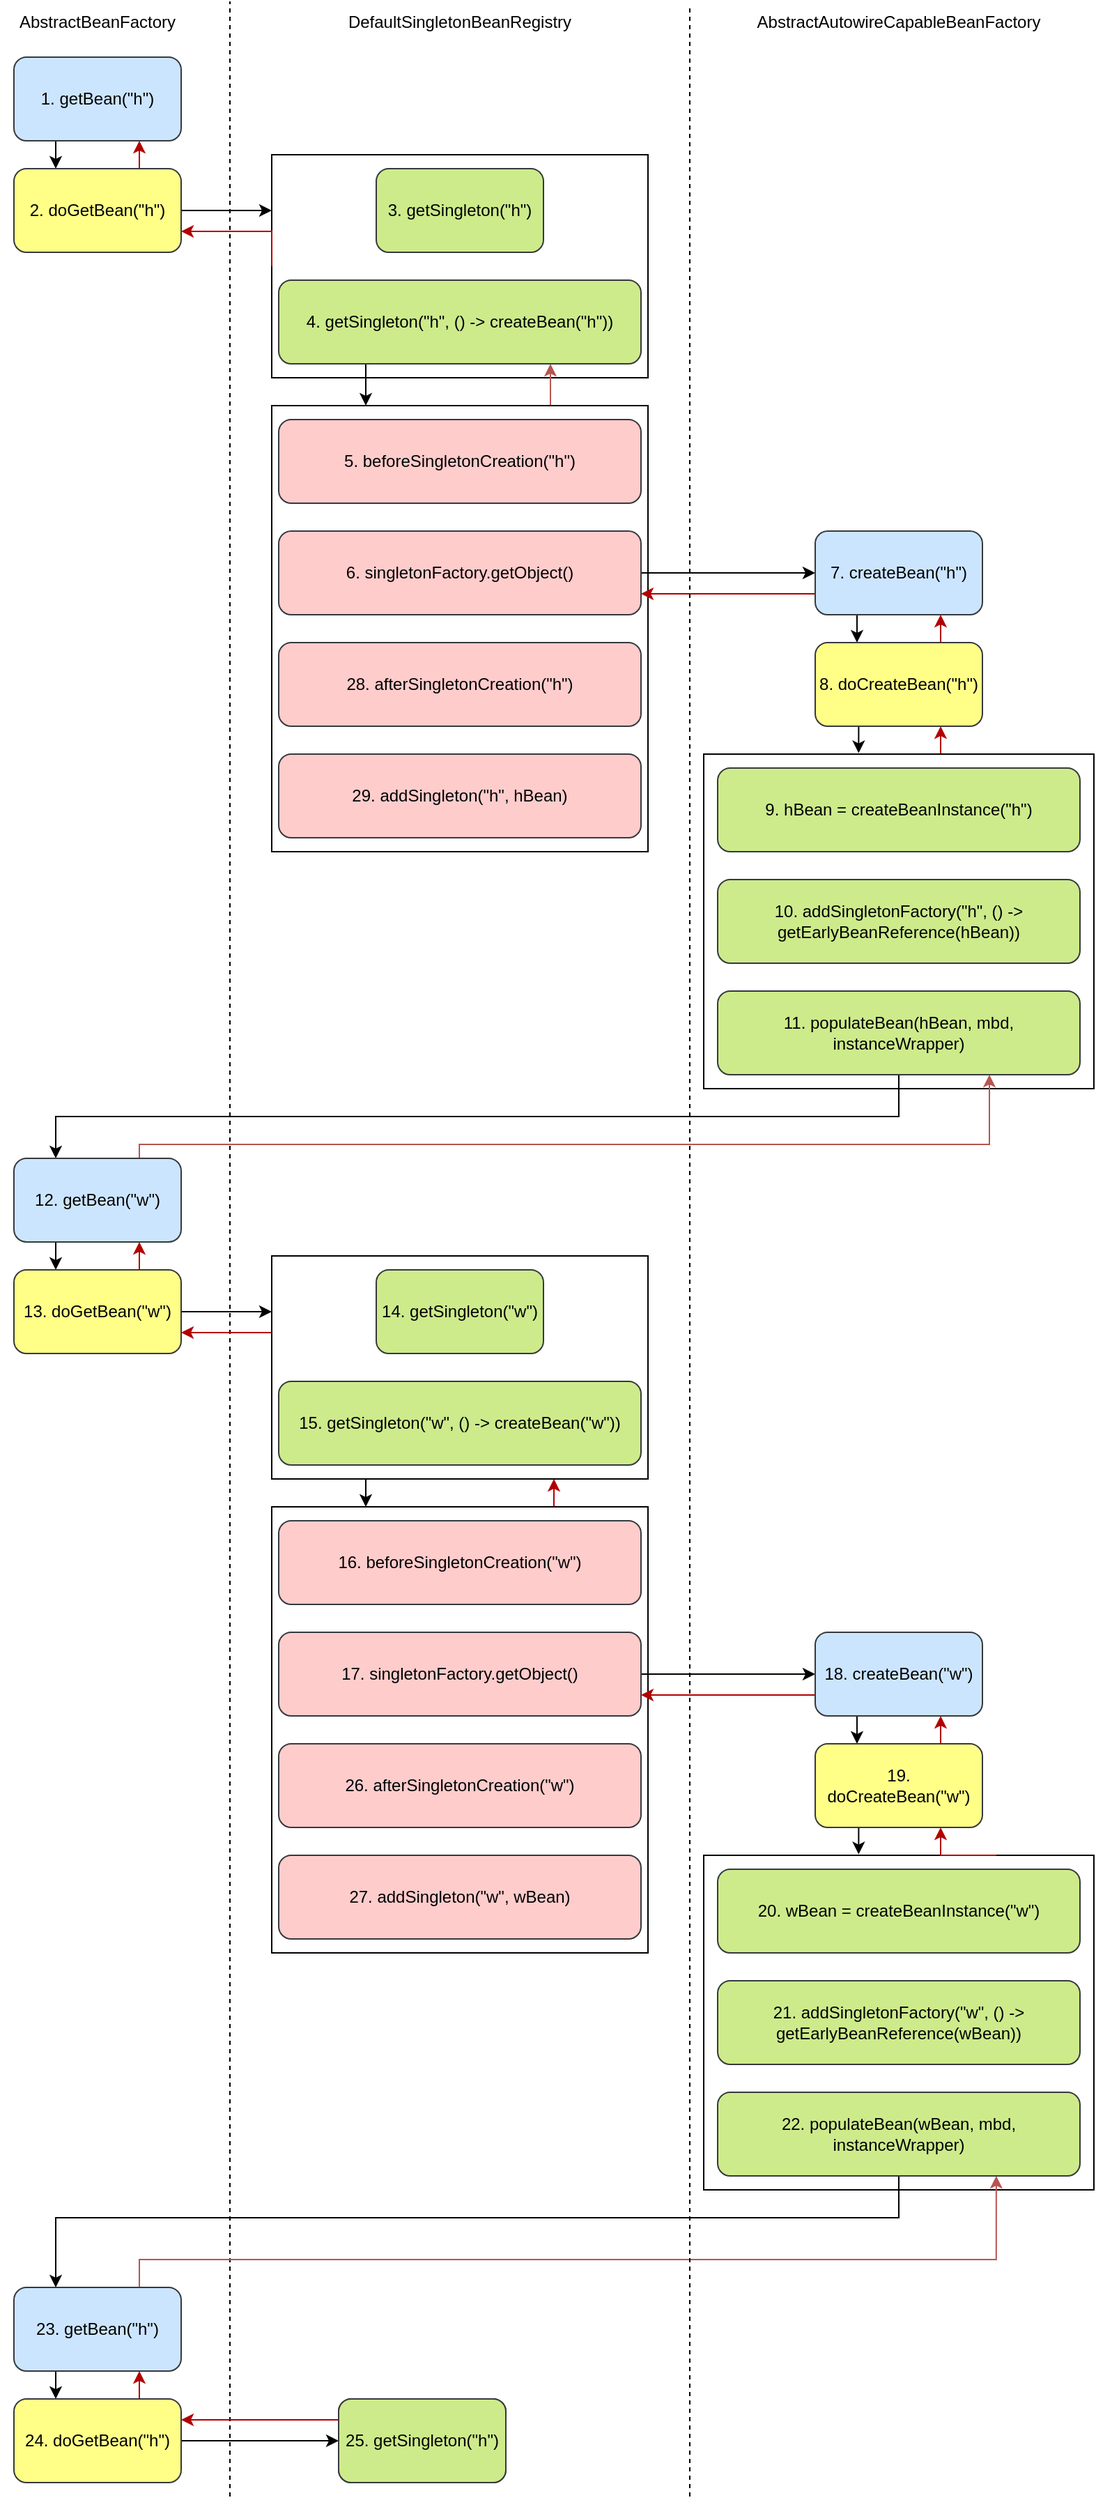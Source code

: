 <mxfile version="20.8.16" type="device"><diagram id="C5RBs43oDa-KdzZeNtuy" name="Page-1"><mxGraphModel dx="-407" dy="734" grid="1" gridSize="10" guides="1" tooltips="1" connect="1" arrows="1" fold="1" page="1" pageScale="1" pageWidth="827" pageHeight="1169" math="0" shadow="0"><root><mxCell id="WIyWlLk6GJQsqaUBKTNV-0"/><mxCell id="WIyWlLk6GJQsqaUBKTNV-1" parent="WIyWlLk6GJQsqaUBKTNV-0"/><mxCell id="UydJHxSUUOSNu5GmTUki-219" value="" style="rounded=0;whiteSpace=wrap;html=1;strokeColor=default;fontFamily=Helvetica;fontSize=12;fontColor=default;fillColor=default;" vertex="1" parent="WIyWlLk6GJQsqaUBKTNV-1"><mxGeometry x="2410" y="1400" width="280" height="240" as="geometry"/></mxCell><mxCell id="UydJHxSUUOSNu5GmTUki-200" value="" style="rounded=0;whiteSpace=wrap;html=1;strokeColor=default;fontFamily=Helvetica;fontSize=12;fontColor=default;fillColor=default;" vertex="1" parent="WIyWlLk6GJQsqaUBKTNV-1"><mxGeometry x="2100" y="180" width="270" height="160" as="geometry"/></mxCell><mxCell id="UydJHxSUUOSNu5GmTUki-255" style="edgeStyle=orthogonalEdgeStyle;shape=connector;rounded=0;orthogonalLoop=1;jettySize=auto;html=1;exitX=0.75;exitY=0;exitDx=0;exitDy=0;entryX=0.75;entryY=1;entryDx=0;entryDy=0;labelBackgroundColor=default;strokeColor=#B20000;fontFamily=Helvetica;fontSize=12;fontColor=default;endArrow=classic;fillColor=#e51400;" edge="1" parent="WIyWlLk6GJQsqaUBKTNV-1" source="UydJHxSUUOSNu5GmTUki-216" target="UydJHxSUUOSNu5GmTUki-87"><mxGeometry relative="1" as="geometry"><Array as="points"><mxPoint x="2580" y="610"/></Array></mxGeometry></mxCell><mxCell id="UydJHxSUUOSNu5GmTUki-216" value="" style="rounded=0;whiteSpace=wrap;html=1;strokeColor=default;fontFamily=Helvetica;fontSize=12;fontColor=default;fillColor=default;" vertex="1" parent="WIyWlLk6GJQsqaUBKTNV-1"><mxGeometry x="2410" y="610" width="280" height="240" as="geometry"/></mxCell><mxCell id="UydJHxSUUOSNu5GmTUki-277" style="edgeStyle=orthogonalEdgeStyle;shape=connector;rounded=0;orthogonalLoop=1;jettySize=auto;html=1;exitX=0.75;exitY=0;exitDx=0;exitDy=0;entryX=0.75;entryY=1;entryDx=0;entryDy=0;labelBackgroundColor=default;strokeColor=#b85450;fontFamily=Helvetica;fontSize=12;fontColor=default;endArrow=classic;fillColor=#f8cecc;" edge="1" parent="WIyWlLk6GJQsqaUBKTNV-1" source="UydJHxSUUOSNu5GmTUki-203" target="UydJHxSUUOSNu5GmTUki-83"><mxGeometry relative="1" as="geometry"/></mxCell><mxCell id="UydJHxSUUOSNu5GmTUki-203" value="" style="rounded=0;whiteSpace=wrap;html=1;strokeColor=default;fontFamily=Helvetica;fontSize=12;fontColor=default;fillColor=default;" vertex="1" parent="WIyWlLk6GJQsqaUBKTNV-1"><mxGeometry x="2100" y="360" width="270" height="320" as="geometry"/></mxCell><mxCell id="UydJHxSUUOSNu5GmTUki-259" style="edgeStyle=orthogonalEdgeStyle;shape=connector;rounded=0;orthogonalLoop=1;jettySize=auto;html=1;exitX=0;exitY=0.5;exitDx=0;exitDy=0;entryX=1;entryY=0.75;entryDx=0;entryDy=0;labelBackgroundColor=default;strokeColor=#B20000;fontFamily=Helvetica;fontSize=12;fontColor=default;endArrow=classic;fillColor=#e51400;" edge="1" parent="WIyWlLk6GJQsqaUBKTNV-1" source="UydJHxSUUOSNu5GmTUki-200" target="UydJHxSUUOSNu5GmTUki-81"><mxGeometry relative="1" as="geometry"><Array as="points"><mxPoint x="2100" y="235"/></Array></mxGeometry></mxCell><mxCell id="UydJHxSUUOSNu5GmTUki-74" value="AbstractBeanFactory" style="text;html=1;strokeColor=none;fillColor=none;align=center;verticalAlign=middle;whiteSpace=wrap;rounded=0;fontSize=12;fontFamily=Helvetica;fontColor=default;" vertex="1" parent="WIyWlLk6GJQsqaUBKTNV-1"><mxGeometry x="1905" y="70" width="140" height="30" as="geometry"/></mxCell><mxCell id="UydJHxSUUOSNu5GmTUki-75" value="DefaultSingletonBeanRegistry" style="text;html=1;strokeColor=none;fillColor=none;align=center;verticalAlign=middle;whiteSpace=wrap;rounded=0;fontSize=12;fontFamily=Helvetica;fontColor=default;" vertex="1" parent="WIyWlLk6GJQsqaUBKTNV-1"><mxGeometry x="2130" y="70" width="210" height="30" as="geometry"/></mxCell><mxCell id="UydJHxSUUOSNu5GmTUki-77" value="AbstractAutowireCapableBeanFactory" style="text;html=1;strokeColor=none;fillColor=none;align=center;verticalAlign=middle;whiteSpace=wrap;rounded=0;fontSize=12;fontFamily=Helvetica;fontColor=default;" vertex="1" parent="WIyWlLk6GJQsqaUBKTNV-1"><mxGeometry x="2445" y="70" width="210" height="30" as="geometry"/></mxCell><mxCell id="UydJHxSUUOSNu5GmTUki-204" style="edgeStyle=orthogonalEdgeStyle;rounded=0;orthogonalLoop=1;jettySize=auto;html=1;exitX=0.25;exitY=1;exitDx=0;exitDy=0;entryX=0.25;entryY=0;entryDx=0;entryDy=0;fontFamily=Helvetica;fontSize=12;fontColor=default;" edge="1" parent="WIyWlLk6GJQsqaUBKTNV-1" source="UydJHxSUUOSNu5GmTUki-79" target="UydJHxSUUOSNu5GmTUki-81"><mxGeometry relative="1" as="geometry"/></mxCell><mxCell id="UydJHxSUUOSNu5GmTUki-79" value="1. getBean(&quot;h&quot;)" style="rounded=1;whiteSpace=wrap;html=1;strokeColor=#36393d;fontFamily=Helvetica;fontSize=12;fillColor=#cce5ff;" vertex="1" parent="WIyWlLk6GJQsqaUBKTNV-1"><mxGeometry x="1915" y="110" width="120" height="60" as="geometry"/></mxCell><mxCell id="UydJHxSUUOSNu5GmTUki-207" style="edgeStyle=orthogonalEdgeStyle;rounded=0;orthogonalLoop=1;jettySize=auto;html=1;exitX=1;exitY=0.5;exitDx=0;exitDy=0;entryX=0;entryY=0.25;entryDx=0;entryDy=0;fontFamily=Helvetica;fontSize=12;fontColor=default;" edge="1" parent="WIyWlLk6GJQsqaUBKTNV-1" source="UydJHxSUUOSNu5GmTUki-81" target="UydJHxSUUOSNu5GmTUki-200"><mxGeometry relative="1" as="geometry"/></mxCell><mxCell id="UydJHxSUUOSNu5GmTUki-260" style="edgeStyle=orthogonalEdgeStyle;shape=connector;rounded=0;orthogonalLoop=1;jettySize=auto;html=1;exitX=0.75;exitY=0;exitDx=0;exitDy=0;entryX=0.75;entryY=1;entryDx=0;entryDy=0;labelBackgroundColor=default;strokeColor=#B20000;fontFamily=Helvetica;fontSize=12;fontColor=default;endArrow=classic;fillColor=#e51400;" edge="1" parent="WIyWlLk6GJQsqaUBKTNV-1" source="UydJHxSUUOSNu5GmTUki-81" target="UydJHxSUUOSNu5GmTUki-79"><mxGeometry relative="1" as="geometry"/></mxCell><mxCell id="UydJHxSUUOSNu5GmTUki-81" value="2. doGetBean(&quot;h&quot;)" style="rounded=1;whiteSpace=wrap;html=1;strokeColor=#36393d;fontFamily=Helvetica;fontSize=12;fillColor=#ffff88;" vertex="1" parent="WIyWlLk6GJQsqaUBKTNV-1"><mxGeometry x="1915" y="190" width="120" height="60" as="geometry"/></mxCell><mxCell id="UydJHxSUUOSNu5GmTUki-82" value="3. getSingleton(&quot;h&quot;)" style="whiteSpace=wrap;html=1;rounded=1;strokeColor=#36393d;fontFamily=Helvetica;fontSize=12;fillColor=#cdeb8b;" vertex="1" parent="WIyWlLk6GJQsqaUBKTNV-1"><mxGeometry x="2175" y="190" width="120" height="60" as="geometry"/></mxCell><mxCell id="UydJHxSUUOSNu5GmTUki-276" style="edgeStyle=orthogonalEdgeStyle;shape=connector;rounded=0;orthogonalLoop=1;jettySize=auto;html=1;exitX=0.25;exitY=1;exitDx=0;exitDy=0;entryX=0.25;entryY=0;entryDx=0;entryDy=0;labelBackgroundColor=default;strokeColor=#000000;fontFamily=Helvetica;fontSize=12;fontColor=default;endArrow=classic;fillColor=#e51400;" edge="1" parent="WIyWlLk6GJQsqaUBKTNV-1" source="UydJHxSUUOSNu5GmTUki-83" target="UydJHxSUUOSNu5GmTUki-203"><mxGeometry relative="1" as="geometry"/></mxCell><mxCell id="UydJHxSUUOSNu5GmTUki-83" value="4. getSingleton(&quot;h&quot;, () -&amp;gt; createBean(&quot;h&quot;))" style="rounded=1;whiteSpace=wrap;html=1;strokeColor=#36393d;fontFamily=Helvetica;fontSize=12;fillColor=#cdeb8b;" vertex="1" parent="WIyWlLk6GJQsqaUBKTNV-1"><mxGeometry x="2105" y="270" width="260" height="60" as="geometry"/></mxCell><mxCell id="UydJHxSUUOSNu5GmTUki-84" value="5. beforeSingletonCreation(&quot;h&quot;)" style="rounded=1;whiteSpace=wrap;html=1;strokeColor=#36393d;fontFamily=Helvetica;fontSize=12;fillColor=#ffcccc;" vertex="1" parent="WIyWlLk6GJQsqaUBKTNV-1"><mxGeometry x="2105" y="370" width="260" height="60" as="geometry"/></mxCell><mxCell id="UydJHxSUUOSNu5GmTUki-214" style="edgeStyle=orthogonalEdgeStyle;rounded=0;orthogonalLoop=1;jettySize=auto;html=1;exitX=1;exitY=0.5;exitDx=0;exitDy=0;entryX=0;entryY=0.5;entryDx=0;entryDy=0;fontFamily=Helvetica;fontSize=12;fontColor=default;" edge="1" parent="WIyWlLk6GJQsqaUBKTNV-1" source="UydJHxSUUOSNu5GmTUki-85" target="UydJHxSUUOSNu5GmTUki-86"><mxGeometry relative="1" as="geometry"/></mxCell><mxCell id="UydJHxSUUOSNu5GmTUki-85" value="6. singletonFactory.getObject()" style="rounded=1;whiteSpace=wrap;html=1;strokeColor=#36393d;fontFamily=Helvetica;fontSize=12;fillColor=#ffcccc;" vertex="1" parent="WIyWlLk6GJQsqaUBKTNV-1"><mxGeometry x="2105" y="450" width="260" height="60" as="geometry"/></mxCell><mxCell id="UydJHxSUUOSNu5GmTUki-215" style="edgeStyle=orthogonalEdgeStyle;rounded=0;orthogonalLoop=1;jettySize=auto;html=1;exitX=0.25;exitY=1;exitDx=0;exitDy=0;entryX=0.25;entryY=0;entryDx=0;entryDy=0;fontFamily=Helvetica;fontSize=12;fontColor=default;" edge="1" parent="WIyWlLk6GJQsqaUBKTNV-1" source="UydJHxSUUOSNu5GmTUki-86" target="UydJHxSUUOSNu5GmTUki-87"><mxGeometry relative="1" as="geometry"/></mxCell><mxCell id="UydJHxSUUOSNu5GmTUki-257" style="edgeStyle=orthogonalEdgeStyle;shape=connector;rounded=0;orthogonalLoop=1;jettySize=auto;html=1;exitX=0;exitY=0.75;exitDx=0;exitDy=0;entryX=1;entryY=0.75;entryDx=0;entryDy=0;labelBackgroundColor=default;strokeColor=#B20000;fontFamily=Helvetica;fontSize=12;fontColor=default;endArrow=classic;fillColor=#e51400;" edge="1" parent="WIyWlLk6GJQsqaUBKTNV-1" source="UydJHxSUUOSNu5GmTUki-86" target="UydJHxSUUOSNu5GmTUki-85"><mxGeometry relative="1" as="geometry"/></mxCell><mxCell id="UydJHxSUUOSNu5GmTUki-86" value="7. createBean(&quot;h&quot;)" style="rounded=1;whiteSpace=wrap;html=1;strokeColor=#36393d;fontFamily=Helvetica;fontSize=12;fillColor=#cce5ff;" vertex="1" parent="WIyWlLk6GJQsqaUBKTNV-1"><mxGeometry x="2490" y="450" width="120" height="60" as="geometry"/></mxCell><mxCell id="UydJHxSUUOSNu5GmTUki-217" style="edgeStyle=orthogonalEdgeStyle;rounded=0;orthogonalLoop=1;jettySize=auto;html=1;exitX=0.25;exitY=1;exitDx=0;exitDy=0;entryX=0.397;entryY=-0.003;entryDx=0;entryDy=0;entryPerimeter=0;fontFamily=Helvetica;fontSize=12;fontColor=default;" edge="1" parent="WIyWlLk6GJQsqaUBKTNV-1" source="UydJHxSUUOSNu5GmTUki-87" target="UydJHxSUUOSNu5GmTUki-216"><mxGeometry relative="1" as="geometry"/></mxCell><mxCell id="UydJHxSUUOSNu5GmTUki-256" style="edgeStyle=orthogonalEdgeStyle;shape=connector;rounded=0;orthogonalLoop=1;jettySize=auto;html=1;exitX=0.75;exitY=0;exitDx=0;exitDy=0;entryX=0.75;entryY=1;entryDx=0;entryDy=0;labelBackgroundColor=default;strokeColor=#B20000;fontFamily=Helvetica;fontSize=12;fontColor=default;endArrow=classic;fillColor=#e51400;" edge="1" parent="WIyWlLk6GJQsqaUBKTNV-1" source="UydJHxSUUOSNu5GmTUki-87" target="UydJHxSUUOSNu5GmTUki-86"><mxGeometry relative="1" as="geometry"/></mxCell><mxCell id="UydJHxSUUOSNu5GmTUki-87" value="8. doCreateBean(&quot;h&quot;)" style="rounded=1;whiteSpace=wrap;html=1;strokeColor=#36393d;fontFamily=Helvetica;fontSize=12;fillColor=#ffff88;" vertex="1" parent="WIyWlLk6GJQsqaUBKTNV-1"><mxGeometry x="2490" y="530" width="120" height="60" as="geometry"/></mxCell><mxCell id="UydJHxSUUOSNu5GmTUki-88" value="9.&amp;nbsp;hBean = createBeanInstance(&quot;h&quot;)" style="rounded=1;whiteSpace=wrap;html=1;strokeColor=#36393d;fontFamily=Helvetica;fontSize=12;fillColor=#cdeb8b;" vertex="1" parent="WIyWlLk6GJQsqaUBKTNV-1"><mxGeometry x="2420" y="620" width="260" height="60" as="geometry"/></mxCell><mxCell id="UydJHxSUUOSNu5GmTUki-89" value="10. addSingletonFactory(&quot;h&quot;, () -&amp;gt; getEarlyBeanReference(hBean))" style="rounded=1;whiteSpace=wrap;html=1;strokeColor=#36393d;fontFamily=Helvetica;fontSize=12;fillColor=#cdeb8b;" vertex="1" parent="WIyWlLk6GJQsqaUBKTNV-1"><mxGeometry x="2420" y="700" width="260" height="60" as="geometry"/></mxCell><mxCell id="UydJHxSUUOSNu5GmTUki-278" style="edgeStyle=orthogonalEdgeStyle;shape=connector;rounded=0;orthogonalLoop=1;jettySize=auto;html=1;exitX=0.5;exitY=1;exitDx=0;exitDy=0;entryX=0.25;entryY=0;entryDx=0;entryDy=0;labelBackgroundColor=default;strokeColor=#000000;fontFamily=Helvetica;fontSize=12;fontColor=default;endArrow=classic;fillColor=#e51400;" edge="1" parent="WIyWlLk6GJQsqaUBKTNV-1" source="UydJHxSUUOSNu5GmTUki-90" target="UydJHxSUUOSNu5GmTUki-224"><mxGeometry relative="1" as="geometry"/></mxCell><mxCell id="UydJHxSUUOSNu5GmTUki-90" value="11. populateBean(hBean, mbd, instanceWrapper)" style="rounded=1;whiteSpace=wrap;html=1;strokeColor=#36393d;fontFamily=Helvetica;fontSize=12;fillColor=#cdeb8b;" vertex="1" parent="WIyWlLk6GJQsqaUBKTNV-1"><mxGeometry x="2420" y="780" width="260" height="60" as="geometry"/></mxCell><mxCell id="UydJHxSUUOSNu5GmTUki-92" value="" style="endArrow=none;dashed=1;html=1;rounded=0;fontFamily=Helvetica;fontSize=12;fontColor=default;" edge="1" parent="WIyWlLk6GJQsqaUBKTNV-1"><mxGeometry width="50" height="50" relative="1" as="geometry"><mxPoint x="2070" y="1860" as="sourcePoint"/><mxPoint x="2070" y="70" as="targetPoint"/></mxGeometry></mxCell><mxCell id="UydJHxSUUOSNu5GmTUki-142" style="edgeStyle=orthogonalEdgeStyle;rounded=0;orthogonalLoop=1;jettySize=auto;html=1;exitX=0.5;exitY=1;exitDx=0;exitDy=0;entryX=0.5;entryY=0;entryDx=0;entryDy=0;fontFamily=Helvetica;fontSize=12;fontColor=default;" edge="1" parent="WIyWlLk6GJQsqaUBKTNV-1" target="UydJHxSUUOSNu5GmTUki-100"><mxGeometry relative="1" as="geometry"><mxPoint x="2830" y="170" as="sourcePoint"/></mxGeometry></mxCell><mxCell id="UydJHxSUUOSNu5GmTUki-149" style="edgeStyle=orthogonalEdgeStyle;rounded=0;orthogonalLoop=1;jettySize=auto;html=1;exitX=0.5;exitY=1;exitDx=0;exitDy=0;entryX=0.5;entryY=0;entryDx=0;entryDy=0;fontFamily=Helvetica;fontSize=12;fontColor=default;" edge="1" parent="WIyWlLk6GJQsqaUBKTNV-1" target="UydJHxSUUOSNu5GmTUki-106"><mxGeometry relative="1" as="geometry"><mxPoint x="3405" y="490" as="sourcePoint"/></mxGeometry></mxCell><mxCell id="UydJHxSUUOSNu5GmTUki-150" style="edgeStyle=orthogonalEdgeStyle;rounded=0;orthogonalLoop=1;jettySize=auto;html=1;exitX=0.5;exitY=1;exitDx=0;exitDy=0;entryX=0.5;entryY=0;entryDx=0;entryDy=0;fontFamily=Helvetica;fontSize=12;fontColor=default;" edge="1" parent="WIyWlLk6GJQsqaUBKTNV-1" target="UydJHxSUUOSNu5GmTUki-107"><mxGeometry relative="1" as="geometry"><mxPoint x="3405" y="570" as="sourcePoint"/></mxGeometry></mxCell><mxCell id="UydJHxSUUOSNu5GmTUki-151" style="edgeStyle=orthogonalEdgeStyle;rounded=0;orthogonalLoop=1;jettySize=auto;html=1;exitX=0.5;exitY=1;exitDx=0;exitDy=0;entryX=0.5;entryY=0;entryDx=0;entryDy=0;fontFamily=Helvetica;fontSize=12;fontColor=default;" edge="1" parent="WIyWlLk6GJQsqaUBKTNV-1" target="UydJHxSUUOSNu5GmTUki-108"><mxGeometry relative="1" as="geometry"><mxPoint x="3405" y="660" as="sourcePoint"/></mxGeometry></mxCell><mxCell id="UydJHxSUUOSNu5GmTUki-152" style="edgeStyle=orthogonalEdgeStyle;rounded=0;orthogonalLoop=1;jettySize=auto;html=1;exitX=0.5;exitY=1;exitDx=0;exitDy=0;entryX=0.5;entryY=0;entryDx=0;entryDy=0;fontFamily=Helvetica;fontSize=12;fontColor=default;" edge="1" parent="WIyWlLk6GJQsqaUBKTNV-1" target="UydJHxSUUOSNu5GmTUki-109"><mxGeometry relative="1" as="geometry"><mxPoint x="3405" y="740" as="sourcePoint"/></mxGeometry></mxCell><mxCell id="UydJHxSUUOSNu5GmTUki-271" style="edgeStyle=orthogonalEdgeStyle;shape=connector;rounded=0;orthogonalLoop=1;jettySize=auto;html=1;exitX=0.25;exitY=1;exitDx=0;exitDy=0;entryX=0.25;entryY=0;entryDx=0;entryDy=0;labelBackgroundColor=default;strokeColor=#000000;fontFamily=Helvetica;fontSize=12;fontColor=default;endArrow=classic;fillColor=#e51400;" edge="1" parent="WIyWlLk6GJQsqaUBKTNV-1" source="UydJHxSUUOSNu5GmTUki-116" target="UydJHxSUUOSNu5GmTUki-117"><mxGeometry relative="1" as="geometry"/></mxCell><mxCell id="UydJHxSUUOSNu5GmTUki-275" style="edgeStyle=orthogonalEdgeStyle;shape=connector;rounded=0;orthogonalLoop=1;jettySize=auto;html=1;exitX=0.75;exitY=0;exitDx=0;exitDy=0;entryX=0.769;entryY=1;entryDx=0;entryDy=0;labelBackgroundColor=default;strokeColor=#b85450;fontFamily=Helvetica;fontSize=12;fontColor=default;endArrow=classic;fillColor=#f8cecc;gradientColor=#ea6b66;entryPerimeter=0;" edge="1" parent="WIyWlLk6GJQsqaUBKTNV-1" source="UydJHxSUUOSNu5GmTUki-116" target="UydJHxSUUOSNu5GmTUki-238"><mxGeometry relative="1" as="geometry"><Array as="points"><mxPoint x="2005" y="1690"/><mxPoint x="2620" y="1690"/></Array></mxGeometry></mxCell><mxCell id="UydJHxSUUOSNu5GmTUki-116" value="23. getBean(&quot;h&quot;)" style="rounded=1;whiteSpace=wrap;html=1;strokeColor=#36393d;fontFamily=Helvetica;fontSize=12;fillColor=#cce5ff;" vertex="1" parent="WIyWlLk6GJQsqaUBKTNV-1"><mxGeometry x="1915" y="1710" width="120" height="60" as="geometry"/></mxCell><mxCell id="UydJHxSUUOSNu5GmTUki-155" style="edgeStyle=orthogonalEdgeStyle;rounded=0;orthogonalLoop=1;jettySize=auto;html=1;exitX=1;exitY=0.5;exitDx=0;exitDy=0;entryX=0;entryY=0.5;entryDx=0;entryDy=0;fontFamily=Helvetica;fontSize=12;fontColor=default;" edge="1" parent="WIyWlLk6GJQsqaUBKTNV-1" source="UydJHxSUUOSNu5GmTUki-117" target="UydJHxSUUOSNu5GmTUki-118"><mxGeometry relative="1" as="geometry"/></mxCell><mxCell id="UydJHxSUUOSNu5GmTUki-244" style="edgeStyle=orthogonalEdgeStyle;shape=connector;rounded=0;orthogonalLoop=1;jettySize=auto;html=1;exitX=0.75;exitY=0;exitDx=0;exitDy=0;entryX=0.75;entryY=1;entryDx=0;entryDy=0;labelBackgroundColor=default;strokeColor=#B20000;fontFamily=Helvetica;fontSize=12;fontColor=default;endArrow=classic;fillColor=#e51400;" edge="1" parent="WIyWlLk6GJQsqaUBKTNV-1" source="UydJHxSUUOSNu5GmTUki-117" target="UydJHxSUUOSNu5GmTUki-116"><mxGeometry relative="1" as="geometry"/></mxCell><mxCell id="UydJHxSUUOSNu5GmTUki-117" value="24. doGetBean(&quot;h&quot;)" style="rounded=1;whiteSpace=wrap;html=1;strokeColor=#36393d;fontFamily=Helvetica;fontSize=12;fillColor=#ffff88;" vertex="1" parent="WIyWlLk6GJQsqaUBKTNV-1"><mxGeometry x="1915" y="1790" width="120" height="60" as="geometry"/></mxCell><mxCell id="UydJHxSUUOSNu5GmTUki-243" style="edgeStyle=orthogonalEdgeStyle;rounded=0;orthogonalLoop=1;jettySize=auto;html=1;exitX=0;exitY=0.25;exitDx=0;exitDy=0;entryX=1;entryY=0.25;entryDx=0;entryDy=0;fontFamily=Helvetica;fontSize=12;fontColor=default;fillColor=#e51400;strokeColor=#B20000;" edge="1" parent="WIyWlLk6GJQsqaUBKTNV-1" source="UydJHxSUUOSNu5GmTUki-118" target="UydJHxSUUOSNu5GmTUki-117"><mxGeometry relative="1" as="geometry"/></mxCell><mxCell id="UydJHxSUUOSNu5GmTUki-118" value="25. getSingleton(&quot;h&quot;)" style="whiteSpace=wrap;html=1;rounded=1;strokeColor=#36393d;fontFamily=Helvetica;fontSize=12;fillColor=#cdeb8b;" vertex="1" parent="WIyWlLk6GJQsqaUBKTNV-1"><mxGeometry x="2148" y="1790" width="120" height="60" as="geometry"/></mxCell><mxCell id="UydJHxSUUOSNu5GmTUki-128" value="28. afterSingletonCreation(&quot;h&quot;)" style="rounded=1;whiteSpace=wrap;html=1;strokeColor=#36393d;fontFamily=Helvetica;fontSize=12;fillColor=#ffcccc;" vertex="1" parent="WIyWlLk6GJQsqaUBKTNV-1"><mxGeometry x="2105" y="530" width="260" height="60" as="geometry"/></mxCell><mxCell id="UydJHxSUUOSNu5GmTUki-129" value="29. addSingleton(&quot;h&quot;, hBean)" style="rounded=1;whiteSpace=wrap;html=1;strokeColor=#36393d;fontFamily=Helvetica;fontSize=12;fillColor=#ffcccc;" vertex="1" parent="WIyWlLk6GJQsqaUBKTNV-1"><mxGeometry x="2105" y="610" width="260" height="60" as="geometry"/></mxCell><mxCell id="UydJHxSUUOSNu5GmTUki-246" style="edgeStyle=orthogonalEdgeStyle;shape=connector;rounded=0;orthogonalLoop=1;jettySize=auto;html=1;exitX=0.75;exitY=0;exitDx=0;exitDy=0;entryX=0.75;entryY=1;entryDx=0;entryDy=0;labelBackgroundColor=default;strokeColor=#B20000;fontFamily=Helvetica;fontSize=12;fontColor=default;endArrow=classic;fillColor=#e51400;" edge="1" parent="WIyWlLk6GJQsqaUBKTNV-1" source="UydJHxSUUOSNu5GmTUki-219" target="UydJHxSUUOSNu5GmTUki-235"><mxGeometry relative="1" as="geometry"><Array as="points"><mxPoint x="2580" y="1400"/></Array></mxGeometry></mxCell><mxCell id="UydJHxSUUOSNu5GmTUki-274" style="edgeStyle=orthogonalEdgeStyle;shape=connector;rounded=0;orthogonalLoop=1;jettySize=auto;html=1;entryX=0.25;entryY=0;entryDx=0;entryDy=0;labelBackgroundColor=default;strokeColor=#000000;fontFamily=Helvetica;fontSize=12;fontColor=default;endArrow=classic;fillColor=#e51400;" edge="1" parent="WIyWlLk6GJQsqaUBKTNV-1" target="UydJHxSUUOSNu5GmTUki-116"><mxGeometry relative="1" as="geometry"><mxPoint x="2550" y="1630" as="sourcePoint"/><Array as="points"><mxPoint x="2550" y="1660"/><mxPoint x="1945" y="1660"/></Array></mxGeometry></mxCell><mxCell id="UydJHxSUUOSNu5GmTUki-251" style="edgeStyle=orthogonalEdgeStyle;shape=connector;rounded=0;orthogonalLoop=1;jettySize=auto;html=1;exitX=0.75;exitY=0;exitDx=0;exitDy=0;entryX=0.75;entryY=1;entryDx=0;entryDy=0;labelBackgroundColor=default;strokeColor=#B20000;fontFamily=Helvetica;fontSize=12;fontColor=default;endArrow=classic;fillColor=#e51400;" edge="1" parent="WIyWlLk6GJQsqaUBKTNV-1" source="UydJHxSUUOSNu5GmTUki-220" target="UydJHxSUUOSNu5GmTUki-222"><mxGeometry relative="1" as="geometry"/></mxCell><mxCell id="UydJHxSUUOSNu5GmTUki-220" value="" style="rounded=0;whiteSpace=wrap;html=1;strokeColor=default;fontFamily=Helvetica;fontSize=12;fontColor=default;fillColor=default;" vertex="1" parent="WIyWlLk6GJQsqaUBKTNV-1"><mxGeometry x="2100" y="1150" width="270" height="320" as="geometry"/></mxCell><mxCell id="UydJHxSUUOSNu5GmTUki-221" style="edgeStyle=orthogonalEdgeStyle;rounded=0;orthogonalLoop=1;jettySize=auto;html=1;exitX=0.25;exitY=1;exitDx=0;exitDy=0;entryX=0.25;entryY=0;entryDx=0;entryDy=0;fontFamily=Helvetica;fontSize=12;fontColor=default;" edge="1" parent="WIyWlLk6GJQsqaUBKTNV-1" source="UydJHxSUUOSNu5GmTUki-222" target="UydJHxSUUOSNu5GmTUki-220"><mxGeometry relative="1" as="geometry"/></mxCell><mxCell id="UydJHxSUUOSNu5GmTUki-252" style="edgeStyle=orthogonalEdgeStyle;shape=connector;rounded=0;orthogonalLoop=1;jettySize=auto;html=1;exitX=0;exitY=0.5;exitDx=0;exitDy=0;entryX=1;entryY=0.75;entryDx=0;entryDy=0;labelBackgroundColor=default;strokeColor=#B20000;fontFamily=Helvetica;fontSize=12;fontColor=default;endArrow=classic;fillColor=#e51400;" edge="1" parent="WIyWlLk6GJQsqaUBKTNV-1" source="UydJHxSUUOSNu5GmTUki-222" target="UydJHxSUUOSNu5GmTUki-226"><mxGeometry relative="1" as="geometry"><Array as="points"><mxPoint x="2100" y="1025"/></Array></mxGeometry></mxCell><mxCell id="UydJHxSUUOSNu5GmTUki-222" value="" style="rounded=0;whiteSpace=wrap;html=1;strokeColor=default;fontFamily=Helvetica;fontSize=12;fontColor=default;fillColor=default;" vertex="1" parent="WIyWlLk6GJQsqaUBKTNV-1"><mxGeometry x="2100" y="970" width="270" height="160" as="geometry"/></mxCell><mxCell id="UydJHxSUUOSNu5GmTUki-223" style="edgeStyle=orthogonalEdgeStyle;rounded=0;orthogonalLoop=1;jettySize=auto;html=1;exitX=0.25;exitY=1;exitDx=0;exitDy=0;entryX=0.25;entryY=0;entryDx=0;entryDy=0;fontFamily=Helvetica;fontSize=12;fontColor=default;" edge="1" parent="WIyWlLk6GJQsqaUBKTNV-1" source="UydJHxSUUOSNu5GmTUki-224" target="UydJHxSUUOSNu5GmTUki-226"><mxGeometry relative="1" as="geometry"/></mxCell><mxCell id="UydJHxSUUOSNu5GmTUki-272" style="edgeStyle=orthogonalEdgeStyle;shape=connector;rounded=0;orthogonalLoop=1;jettySize=auto;html=1;exitX=0.75;exitY=0;exitDx=0;exitDy=0;entryX=0.75;entryY=1;entryDx=0;entryDy=0;labelBackgroundColor=default;strokeColor=#b85450;fontFamily=Helvetica;fontSize=12;fontColor=default;endArrow=classic;fillColor=#f8cecc;gradientColor=#ea6b66;" edge="1" parent="WIyWlLk6GJQsqaUBKTNV-1" source="UydJHxSUUOSNu5GmTUki-224" target="UydJHxSUUOSNu5GmTUki-90"><mxGeometry relative="1" as="geometry"><Array as="points"><mxPoint x="2005" y="890"/><mxPoint x="2615" y="890"/></Array></mxGeometry></mxCell><mxCell id="UydJHxSUUOSNu5GmTUki-224" value="12. getBean(&quot;w&quot;)" style="rounded=1;whiteSpace=wrap;html=1;strokeColor=#36393d;fontFamily=Helvetica;fontSize=12;fillColor=#cce5ff;" vertex="1" parent="WIyWlLk6GJQsqaUBKTNV-1"><mxGeometry x="1915" y="900" width="120" height="60" as="geometry"/></mxCell><mxCell id="UydJHxSUUOSNu5GmTUki-225" style="edgeStyle=orthogonalEdgeStyle;rounded=0;orthogonalLoop=1;jettySize=auto;html=1;exitX=1;exitY=0.5;exitDx=0;exitDy=0;entryX=0;entryY=0.25;entryDx=0;entryDy=0;fontFamily=Helvetica;fontSize=12;fontColor=default;" edge="1" parent="WIyWlLk6GJQsqaUBKTNV-1" source="UydJHxSUUOSNu5GmTUki-226" target="UydJHxSUUOSNu5GmTUki-222"><mxGeometry relative="1" as="geometry"/></mxCell><mxCell id="UydJHxSUUOSNu5GmTUki-253" style="edgeStyle=orthogonalEdgeStyle;shape=connector;rounded=0;orthogonalLoop=1;jettySize=auto;html=1;exitX=0.75;exitY=0;exitDx=0;exitDy=0;entryX=0.75;entryY=1;entryDx=0;entryDy=0;labelBackgroundColor=default;strokeColor=#B20000;fontFamily=Helvetica;fontSize=12;fontColor=default;endArrow=classic;fillColor=#e51400;" edge="1" parent="WIyWlLk6GJQsqaUBKTNV-1" source="UydJHxSUUOSNu5GmTUki-226" target="UydJHxSUUOSNu5GmTUki-224"><mxGeometry relative="1" as="geometry"/></mxCell><mxCell id="UydJHxSUUOSNu5GmTUki-226" value="13. doGetBean(&quot;w&quot;)" style="rounded=1;whiteSpace=wrap;html=1;strokeColor=#36393d;fontFamily=Helvetica;fontSize=12;fillColor=#ffff88;" vertex="1" parent="WIyWlLk6GJQsqaUBKTNV-1"><mxGeometry x="1915" y="980" width="120" height="60" as="geometry"/></mxCell><mxCell id="UydJHxSUUOSNu5GmTUki-227" value="14. getSingleton(&quot;w&quot;)" style="whiteSpace=wrap;html=1;rounded=1;strokeColor=#36393d;fontFamily=Helvetica;fontSize=12;fillColor=#cdeb8b;" vertex="1" parent="WIyWlLk6GJQsqaUBKTNV-1"><mxGeometry x="2175" y="980" width="120" height="60" as="geometry"/></mxCell><mxCell id="UydJHxSUUOSNu5GmTUki-228" value="15. getSingleton(&quot;w&quot;, () -&amp;gt; createBean(&quot;w&quot;))" style="rounded=1;whiteSpace=wrap;html=1;strokeColor=#36393d;fontFamily=Helvetica;fontSize=12;fillColor=#cdeb8b;" vertex="1" parent="WIyWlLk6GJQsqaUBKTNV-1"><mxGeometry x="2105" y="1060" width="260" height="60" as="geometry"/></mxCell><mxCell id="UydJHxSUUOSNu5GmTUki-229" value="16. beforeSingletonCreation(&quot;w&quot;)" style="rounded=1;whiteSpace=wrap;html=1;strokeColor=#36393d;fontFamily=Helvetica;fontSize=12;fillColor=#ffcccc;" vertex="1" parent="WIyWlLk6GJQsqaUBKTNV-1"><mxGeometry x="2105" y="1160" width="260" height="60" as="geometry"/></mxCell><mxCell id="UydJHxSUUOSNu5GmTUki-230" style="edgeStyle=orthogonalEdgeStyle;rounded=0;orthogonalLoop=1;jettySize=auto;html=1;exitX=1;exitY=0.5;exitDx=0;exitDy=0;entryX=0;entryY=0.5;entryDx=0;entryDy=0;fontFamily=Helvetica;fontSize=12;fontColor=default;" edge="1" parent="WIyWlLk6GJQsqaUBKTNV-1" source="UydJHxSUUOSNu5GmTUki-231" target="UydJHxSUUOSNu5GmTUki-233"><mxGeometry relative="1" as="geometry"/></mxCell><mxCell id="UydJHxSUUOSNu5GmTUki-231" value="17. singletonFactory.getObject()" style="rounded=1;whiteSpace=wrap;html=1;strokeColor=#36393d;fontFamily=Helvetica;fontSize=12;fillColor=#ffcccc;" vertex="1" parent="WIyWlLk6GJQsqaUBKTNV-1"><mxGeometry x="2105" y="1240" width="260" height="60" as="geometry"/></mxCell><mxCell id="UydJHxSUUOSNu5GmTUki-232" style="edgeStyle=orthogonalEdgeStyle;rounded=0;orthogonalLoop=1;jettySize=auto;html=1;exitX=0.25;exitY=1;exitDx=0;exitDy=0;entryX=0.25;entryY=0;entryDx=0;entryDy=0;fontFamily=Helvetica;fontSize=12;fontColor=default;" edge="1" parent="WIyWlLk6GJQsqaUBKTNV-1" source="UydJHxSUUOSNu5GmTUki-233" target="UydJHxSUUOSNu5GmTUki-235"><mxGeometry relative="1" as="geometry"/></mxCell><mxCell id="UydJHxSUUOSNu5GmTUki-250" style="edgeStyle=orthogonalEdgeStyle;shape=connector;rounded=0;orthogonalLoop=1;jettySize=auto;html=1;exitX=0;exitY=0.75;exitDx=0;exitDy=0;entryX=1;entryY=0.75;entryDx=0;entryDy=0;labelBackgroundColor=default;strokeColor=#B20000;fontFamily=Helvetica;fontSize=12;fontColor=default;endArrow=classic;fillColor=#e51400;" edge="1" parent="WIyWlLk6GJQsqaUBKTNV-1" source="UydJHxSUUOSNu5GmTUki-233" target="UydJHxSUUOSNu5GmTUki-231"><mxGeometry relative="1" as="geometry"/></mxCell><mxCell id="UydJHxSUUOSNu5GmTUki-233" value="18. createBean(&quot;w&quot;)" style="rounded=1;whiteSpace=wrap;html=1;strokeColor=#36393d;fontFamily=Helvetica;fontSize=12;fillColor=#cce5ff;" vertex="1" parent="WIyWlLk6GJQsqaUBKTNV-1"><mxGeometry x="2490" y="1240" width="120" height="60" as="geometry"/></mxCell><mxCell id="UydJHxSUUOSNu5GmTUki-234" style="edgeStyle=orthogonalEdgeStyle;rounded=0;orthogonalLoop=1;jettySize=auto;html=1;exitX=0.25;exitY=1;exitDx=0;exitDy=0;entryX=0.397;entryY=-0.003;entryDx=0;entryDy=0;entryPerimeter=0;fontFamily=Helvetica;fontSize=12;fontColor=default;" edge="1" parent="WIyWlLk6GJQsqaUBKTNV-1" source="UydJHxSUUOSNu5GmTUki-235" target="UydJHxSUUOSNu5GmTUki-219"><mxGeometry relative="1" as="geometry"/></mxCell><mxCell id="UydJHxSUUOSNu5GmTUki-247" style="edgeStyle=orthogonalEdgeStyle;shape=connector;rounded=0;orthogonalLoop=1;jettySize=auto;html=1;exitX=0.75;exitY=0;exitDx=0;exitDy=0;entryX=0.75;entryY=1;entryDx=0;entryDy=0;labelBackgroundColor=default;strokeColor=#B20000;fontFamily=Helvetica;fontSize=12;fontColor=default;endArrow=classic;fillColor=#e51400;" edge="1" parent="WIyWlLk6GJQsqaUBKTNV-1" source="UydJHxSUUOSNu5GmTUki-235" target="UydJHxSUUOSNu5GmTUki-233"><mxGeometry relative="1" as="geometry"/></mxCell><mxCell id="UydJHxSUUOSNu5GmTUki-235" value="19. doCreateBean(&quot;w&quot;)" style="rounded=1;whiteSpace=wrap;html=1;strokeColor=#36393d;fontFamily=Helvetica;fontSize=12;fillColor=#ffff88;" vertex="1" parent="WIyWlLk6GJQsqaUBKTNV-1"><mxGeometry x="2490" y="1320" width="120" height="60" as="geometry"/></mxCell><mxCell id="UydJHxSUUOSNu5GmTUki-236" value="20. wBean = createBeanInstance(&quot;w&quot;)" style="rounded=1;whiteSpace=wrap;html=1;strokeColor=#36393d;fontFamily=Helvetica;fontSize=12;fillColor=#cdeb8b;" vertex="1" parent="WIyWlLk6GJQsqaUBKTNV-1"><mxGeometry x="2420" y="1410" width="260" height="60" as="geometry"/></mxCell><mxCell id="UydJHxSUUOSNu5GmTUki-237" value="21. addSingletonFactory(&quot;w&quot;, () -&amp;gt; getEarlyBeanReference(wBean))" style="rounded=1;whiteSpace=wrap;html=1;strokeColor=#36393d;fontFamily=Helvetica;fontSize=12;fillColor=#cdeb8b;" vertex="1" parent="WIyWlLk6GJQsqaUBKTNV-1"><mxGeometry x="2420" y="1490" width="260" height="60" as="geometry"/></mxCell><mxCell id="UydJHxSUUOSNu5GmTUki-238" value="22. populateBean(wBean, mbd, instanceWrapper)" style="rounded=1;whiteSpace=wrap;html=1;strokeColor=#36393d;fontFamily=Helvetica;fontSize=12;fillColor=#cdeb8b;" vertex="1" parent="WIyWlLk6GJQsqaUBKTNV-1"><mxGeometry x="2420" y="1570" width="260" height="60" as="geometry"/></mxCell><mxCell id="UydJHxSUUOSNu5GmTUki-239" value="26. afterSingletonCreation(&quot;w&quot;)" style="rounded=1;whiteSpace=wrap;html=1;strokeColor=#36393d;fontFamily=Helvetica;fontSize=12;fillColor=#ffcccc;" vertex="1" parent="WIyWlLk6GJQsqaUBKTNV-1"><mxGeometry x="2105" y="1320" width="260" height="60" as="geometry"/></mxCell><mxCell id="UydJHxSUUOSNu5GmTUki-240" value="27. addSingleton(&quot;w&quot;, wBean)" style="rounded=1;whiteSpace=wrap;html=1;strokeColor=#36393d;fontFamily=Helvetica;fontSize=12;fillColor=#ffcccc;" vertex="1" parent="WIyWlLk6GJQsqaUBKTNV-1"><mxGeometry x="2105" y="1400" width="260" height="60" as="geometry"/></mxCell><mxCell id="UydJHxSUUOSNu5GmTUki-261" value="" style="endArrow=none;dashed=1;html=1;rounded=0;fontFamily=Helvetica;fontSize=12;fontColor=default;" edge="1" parent="WIyWlLk6GJQsqaUBKTNV-1"><mxGeometry width="50" height="50" relative="1" as="geometry"><mxPoint x="2400" y="1860" as="sourcePoint"/><mxPoint x="2400" y="75" as="targetPoint"/></mxGeometry></mxCell><mxCell id="UydJHxSUUOSNu5GmTUki-266" value="25. getSingleton(&quot;h&quot;)" style="whiteSpace=wrap;html=1;rounded=1;strokeColor=#36393d;fontFamily=Helvetica;fontSize=12;fillColor=#cdeb8b;" vertex="1" parent="WIyWlLk6GJQsqaUBKTNV-1"><mxGeometry x="2148" y="1790" width="120" height="60" as="geometry"/></mxCell></root></mxGraphModel></diagram></mxfile>